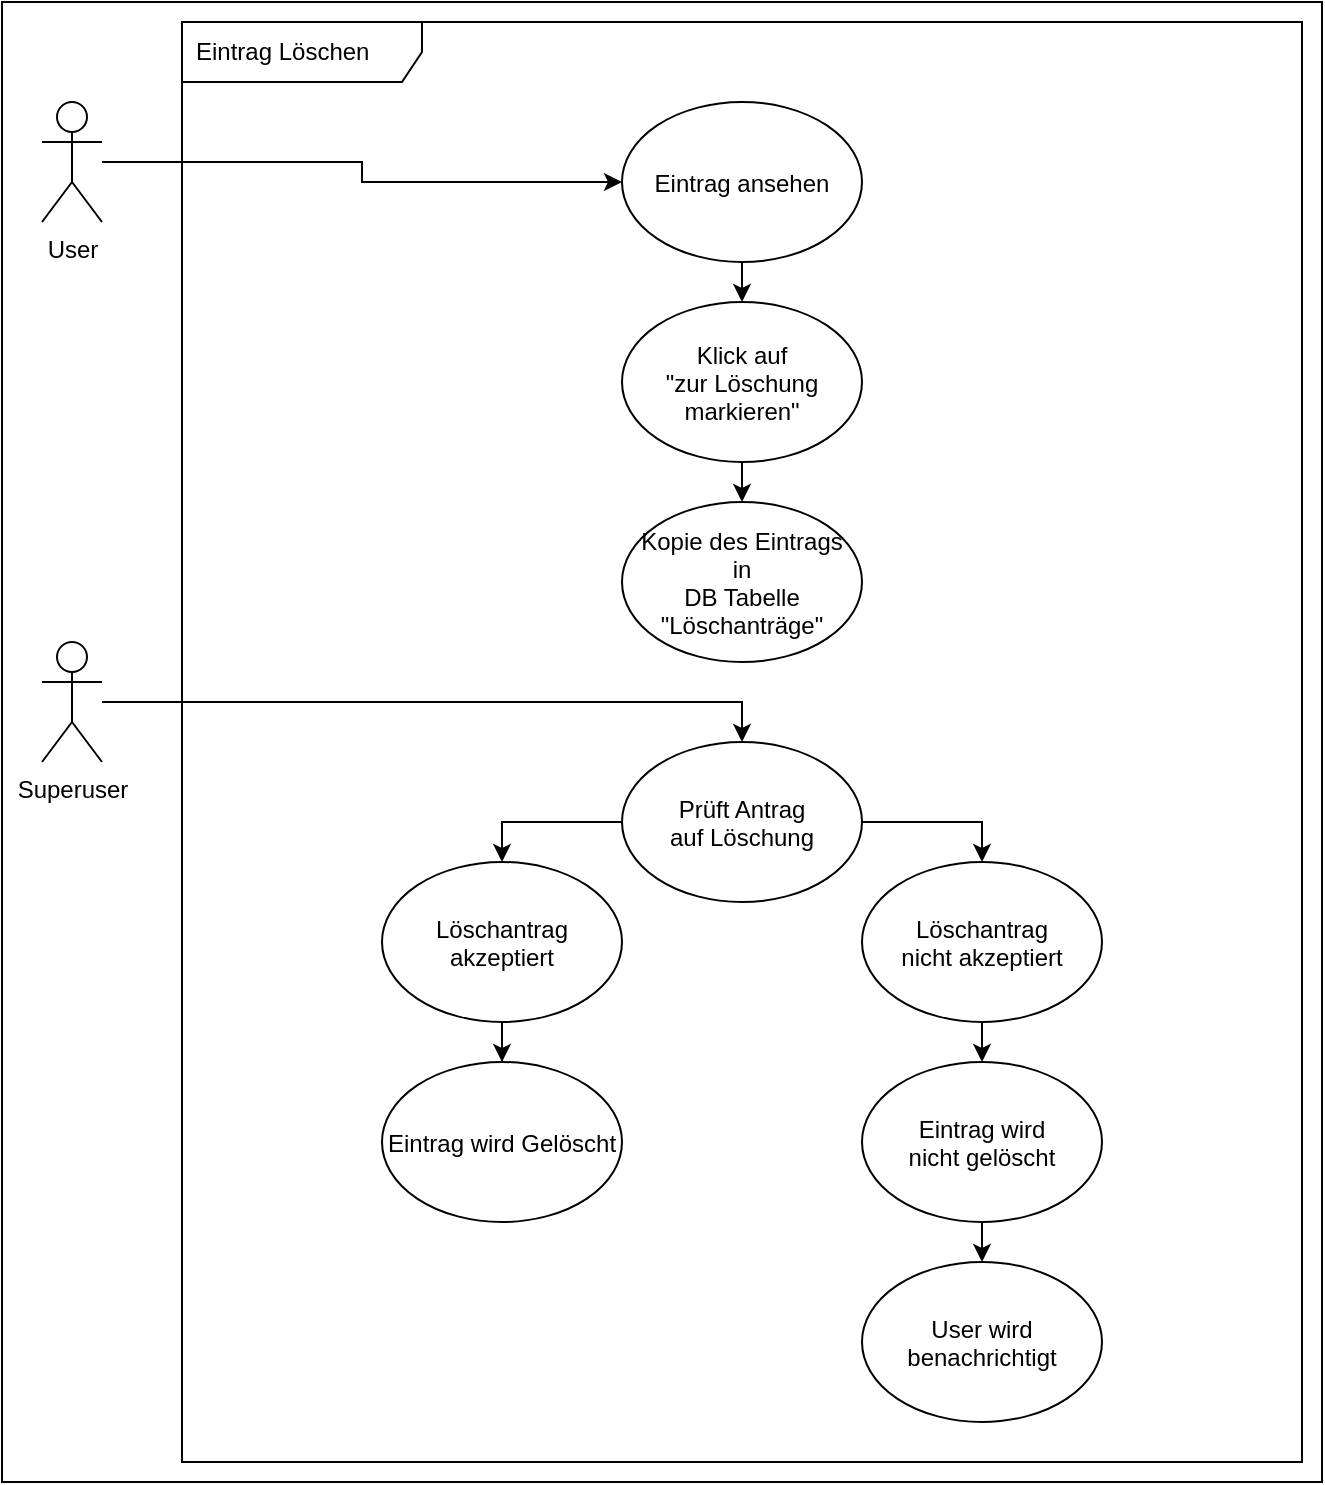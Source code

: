 <mxfile version="17.4.2" type="device"><diagram id="m1lYh42mKw6wWsAA3tTu" name="Seite-1"><mxGraphModel dx="1102" dy="1025" grid="1" gridSize="10" guides="1" tooltips="1" connect="1" arrows="1" fold="1" page="1" pageScale="1" pageWidth="3300" pageHeight="4681" math="0" shadow="0"><root><mxCell id="0"/><mxCell id="1" parent="0"/><mxCell id="fNOBFipbrLQPwz8wKdjp-23" style="edgeStyle=orthogonalEdgeStyle;rounded=0;orthogonalLoop=1;jettySize=auto;html=1;entryX=0;entryY=0.5;entryDx=0;entryDy=0;" edge="1" parent="1" source="fNOBFipbrLQPwz8wKdjp-1" target="fNOBFipbrLQPwz8wKdjp-4"><mxGeometry relative="1" as="geometry"/></mxCell><mxCell id="fNOBFipbrLQPwz8wKdjp-1" value="User" style="shape=umlActor;verticalLabelPosition=bottom;verticalAlign=top;html=1;" vertex="1" parent="1"><mxGeometry x="160" y="180" width="30" height="60" as="geometry"/></mxCell><mxCell id="fNOBFipbrLQPwz8wKdjp-19" style="edgeStyle=orthogonalEdgeStyle;rounded=0;orthogonalLoop=1;jettySize=auto;html=1;entryX=0.5;entryY=0;entryDx=0;entryDy=0;" edge="1" parent="1" source="fNOBFipbrLQPwz8wKdjp-2" target="fNOBFipbrLQPwz8wKdjp-9"><mxGeometry relative="1" as="geometry"/></mxCell><mxCell id="fNOBFipbrLQPwz8wKdjp-2" value="Superuser" style="shape=umlActor;verticalLabelPosition=bottom;verticalAlign=top;html=1;" vertex="1" parent="1"><mxGeometry x="160" y="450" width="30" height="60" as="geometry"/></mxCell><mxCell id="fNOBFipbrLQPwz8wKdjp-3" value="Eintrag Löschen" style="shape=umlFrame;whiteSpace=wrap;html=1;width=120;height=30;boundedLbl=1;verticalAlign=middle;align=left;spacingLeft=5;" vertex="1" parent="1"><mxGeometry x="230" y="140" width="560" height="720" as="geometry"/></mxCell><mxCell id="fNOBFipbrLQPwz8wKdjp-24" style="edgeStyle=orthogonalEdgeStyle;rounded=0;orthogonalLoop=1;jettySize=auto;html=1;exitX=0.5;exitY=1;exitDx=0;exitDy=0;entryX=0.5;entryY=0;entryDx=0;entryDy=0;" edge="1" parent="1" source="fNOBFipbrLQPwz8wKdjp-4" target="fNOBFipbrLQPwz8wKdjp-5"><mxGeometry relative="1" as="geometry"/></mxCell><mxCell id="fNOBFipbrLQPwz8wKdjp-4" value="Eintrag ansehen" style="ellipse;" vertex="1" parent="1"><mxGeometry x="450" y="180" width="120" height="80" as="geometry"/></mxCell><mxCell id="fNOBFipbrLQPwz8wKdjp-25" style="edgeStyle=orthogonalEdgeStyle;rounded=0;orthogonalLoop=1;jettySize=auto;html=1;exitX=0.5;exitY=1;exitDx=0;exitDy=0;entryX=0.5;entryY=0;entryDx=0;entryDy=0;" edge="1" parent="1" source="fNOBFipbrLQPwz8wKdjp-5" target="fNOBFipbrLQPwz8wKdjp-8"><mxGeometry relative="1" as="geometry"/></mxCell><mxCell id="fNOBFipbrLQPwz8wKdjp-5" value="Klick auf &#10;&quot;zur Löschung &#10;markieren&quot;" style="ellipse;" vertex="1" parent="1"><mxGeometry x="450" y="280" width="120" height="80" as="geometry"/></mxCell><mxCell id="fNOBFipbrLQPwz8wKdjp-8" value="Kopie des Eintrags &#10;in &#10;DB Tabelle &#10;&quot;Löschanträge&quot;" style="ellipse;" vertex="1" parent="1"><mxGeometry x="450" y="380" width="120" height="80" as="geometry"/></mxCell><mxCell id="fNOBFipbrLQPwz8wKdjp-18" style="edgeStyle=orthogonalEdgeStyle;rounded=0;orthogonalLoop=1;jettySize=auto;html=1;exitX=1;exitY=0.5;exitDx=0;exitDy=0;entryX=0.5;entryY=0;entryDx=0;entryDy=0;" edge="1" parent="1" source="fNOBFipbrLQPwz8wKdjp-9" target="fNOBFipbrLQPwz8wKdjp-13"><mxGeometry relative="1" as="geometry"/></mxCell><mxCell id="fNOBFipbrLQPwz8wKdjp-20" style="edgeStyle=orthogonalEdgeStyle;rounded=0;orthogonalLoop=1;jettySize=auto;html=1;exitX=0;exitY=0.5;exitDx=0;exitDy=0;entryX=0.5;entryY=0;entryDx=0;entryDy=0;" edge="1" parent="1" source="fNOBFipbrLQPwz8wKdjp-9" target="fNOBFipbrLQPwz8wKdjp-10"><mxGeometry relative="1" as="geometry"/></mxCell><mxCell id="fNOBFipbrLQPwz8wKdjp-9" value="Prüft Antrag &#10;auf Löschung" style="ellipse;" vertex="1" parent="1"><mxGeometry x="450" y="500" width="120" height="80" as="geometry"/></mxCell><mxCell id="fNOBFipbrLQPwz8wKdjp-21" style="edgeStyle=orthogonalEdgeStyle;rounded=0;orthogonalLoop=1;jettySize=auto;html=1;exitX=0.5;exitY=1;exitDx=0;exitDy=0;" edge="1" parent="1" source="fNOBFipbrLQPwz8wKdjp-10" target="fNOBFipbrLQPwz8wKdjp-11"><mxGeometry relative="1" as="geometry"/></mxCell><mxCell id="fNOBFipbrLQPwz8wKdjp-10" value="Löschantrag &#10;akzeptiert" style="ellipse;" vertex="1" parent="1"><mxGeometry x="330" y="560" width="120" height="80" as="geometry"/></mxCell><mxCell id="fNOBFipbrLQPwz8wKdjp-11" value="Eintrag wird Gelöscht" style="ellipse;" vertex="1" parent="1"><mxGeometry x="330" y="660" width="120" height="80" as="geometry"/></mxCell><mxCell id="fNOBFipbrLQPwz8wKdjp-22" style="edgeStyle=orthogonalEdgeStyle;rounded=0;orthogonalLoop=1;jettySize=auto;html=1;exitX=0.5;exitY=1;exitDx=0;exitDy=0;entryX=0.5;entryY=0;entryDx=0;entryDy=0;" edge="1" parent="1" source="fNOBFipbrLQPwz8wKdjp-13" target="fNOBFipbrLQPwz8wKdjp-14"><mxGeometry relative="1" as="geometry"/></mxCell><mxCell id="fNOBFipbrLQPwz8wKdjp-13" value="Löschantrag &#10;nicht akzeptiert" style="ellipse;" vertex="1" parent="1"><mxGeometry x="570" y="560" width="120" height="80" as="geometry"/></mxCell><mxCell id="fNOBFipbrLQPwz8wKdjp-27" style="edgeStyle=orthogonalEdgeStyle;rounded=0;orthogonalLoop=1;jettySize=auto;html=1;exitX=0.5;exitY=1;exitDx=0;exitDy=0;entryX=0.5;entryY=0;entryDx=0;entryDy=0;" edge="1" parent="1" source="fNOBFipbrLQPwz8wKdjp-14" target="fNOBFipbrLQPwz8wKdjp-26"><mxGeometry relative="1" as="geometry"/></mxCell><mxCell id="fNOBFipbrLQPwz8wKdjp-14" value="Eintrag wird &#10;nicht gelöscht" style="ellipse;" vertex="1" parent="1"><mxGeometry x="570" y="660" width="120" height="80" as="geometry"/></mxCell><mxCell id="fNOBFipbrLQPwz8wKdjp-26" value="User wird &#10;benachrichtigt" style="ellipse;" vertex="1" parent="1"><mxGeometry x="570" y="760" width="120" height="80" as="geometry"/></mxCell><mxCell id="fNOBFipbrLQPwz8wKdjp-30" value="" style="rounded=0;whiteSpace=wrap;html=1;fillColor=none;" vertex="1" parent="1"><mxGeometry x="140" y="130" width="660" height="740" as="geometry"/></mxCell></root></mxGraphModel></diagram></mxfile>